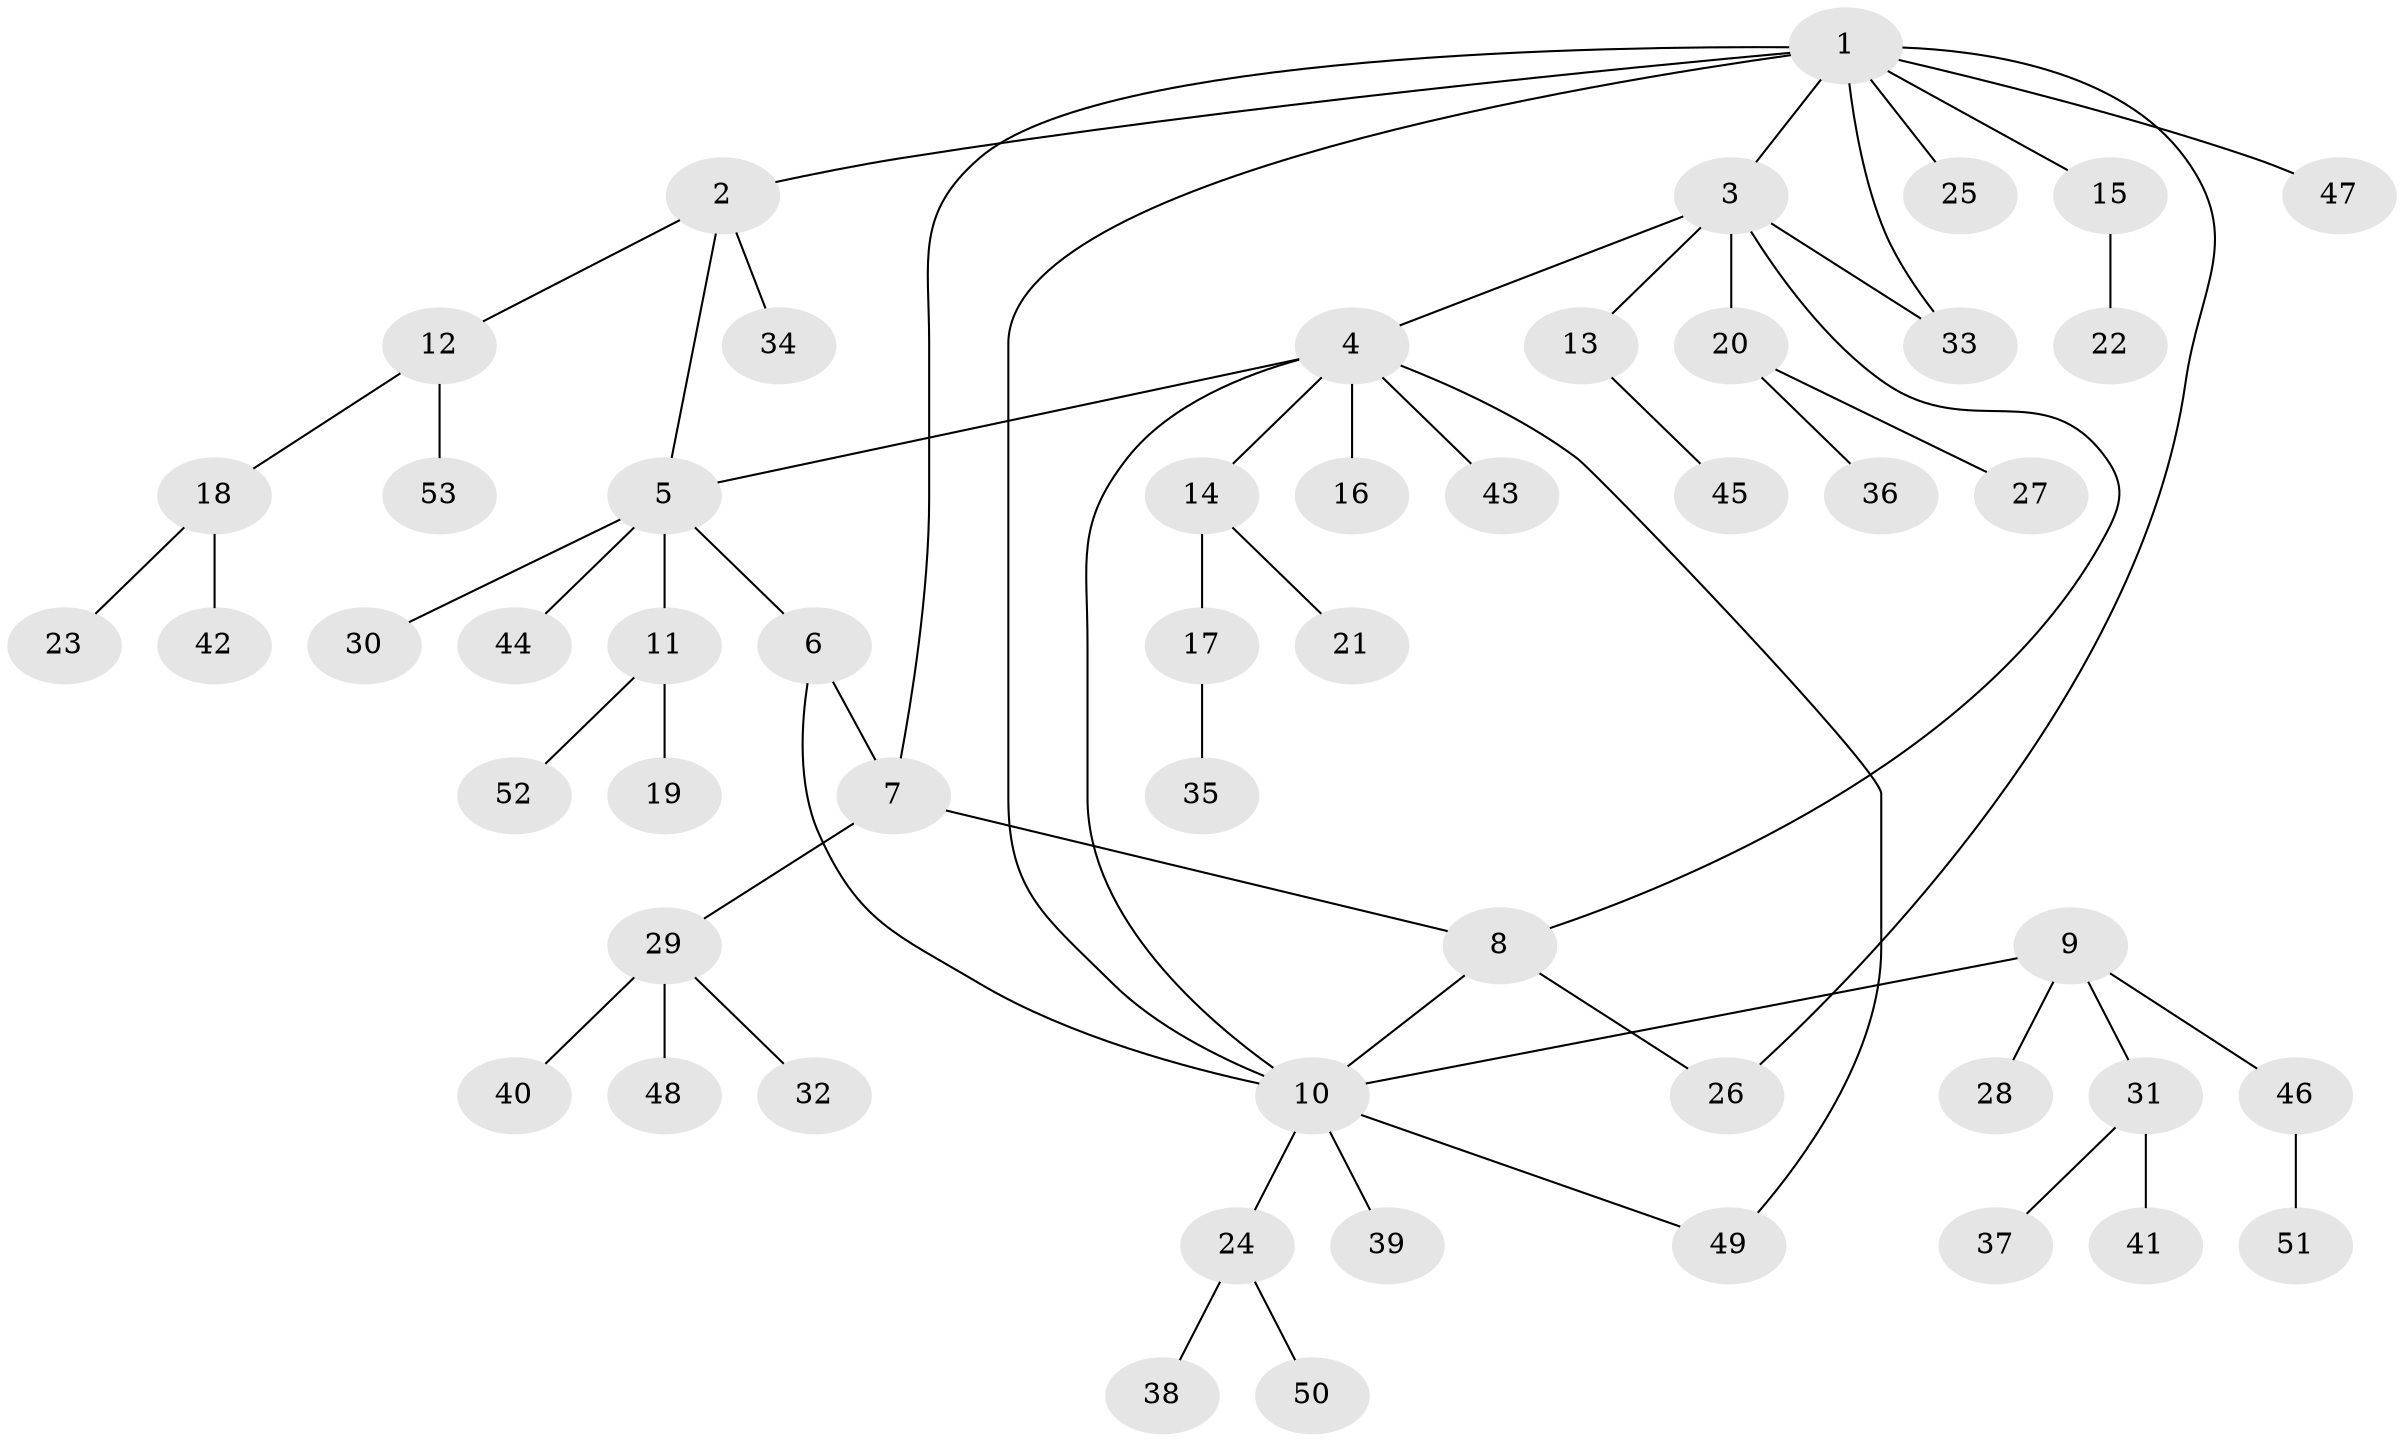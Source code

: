 // Generated by graph-tools (version 1.1) at 2025/50/03/09/25 03:50:37]
// undirected, 53 vertices, 61 edges
graph export_dot {
graph [start="1"]
  node [color=gray90,style=filled];
  1;
  2;
  3;
  4;
  5;
  6;
  7;
  8;
  9;
  10;
  11;
  12;
  13;
  14;
  15;
  16;
  17;
  18;
  19;
  20;
  21;
  22;
  23;
  24;
  25;
  26;
  27;
  28;
  29;
  30;
  31;
  32;
  33;
  34;
  35;
  36;
  37;
  38;
  39;
  40;
  41;
  42;
  43;
  44;
  45;
  46;
  47;
  48;
  49;
  50;
  51;
  52;
  53;
  1 -- 2;
  1 -- 3;
  1 -- 7;
  1 -- 10;
  1 -- 15;
  1 -- 25;
  1 -- 26;
  1 -- 33;
  1 -- 47;
  2 -- 5;
  2 -- 12;
  2 -- 34;
  3 -- 4;
  3 -- 8;
  3 -- 13;
  3 -- 20;
  3 -- 33;
  4 -- 5;
  4 -- 10;
  4 -- 14;
  4 -- 16;
  4 -- 43;
  4 -- 49;
  5 -- 6;
  5 -- 11;
  5 -- 30;
  5 -- 44;
  6 -- 7;
  6 -- 10;
  7 -- 8;
  7 -- 29;
  8 -- 10;
  8 -- 26;
  9 -- 10;
  9 -- 28;
  9 -- 31;
  9 -- 46;
  10 -- 24;
  10 -- 39;
  10 -- 49;
  11 -- 19;
  11 -- 52;
  12 -- 18;
  12 -- 53;
  13 -- 45;
  14 -- 17;
  14 -- 21;
  15 -- 22;
  17 -- 35;
  18 -- 23;
  18 -- 42;
  20 -- 27;
  20 -- 36;
  24 -- 38;
  24 -- 50;
  29 -- 32;
  29 -- 40;
  29 -- 48;
  31 -- 37;
  31 -- 41;
  46 -- 51;
}

